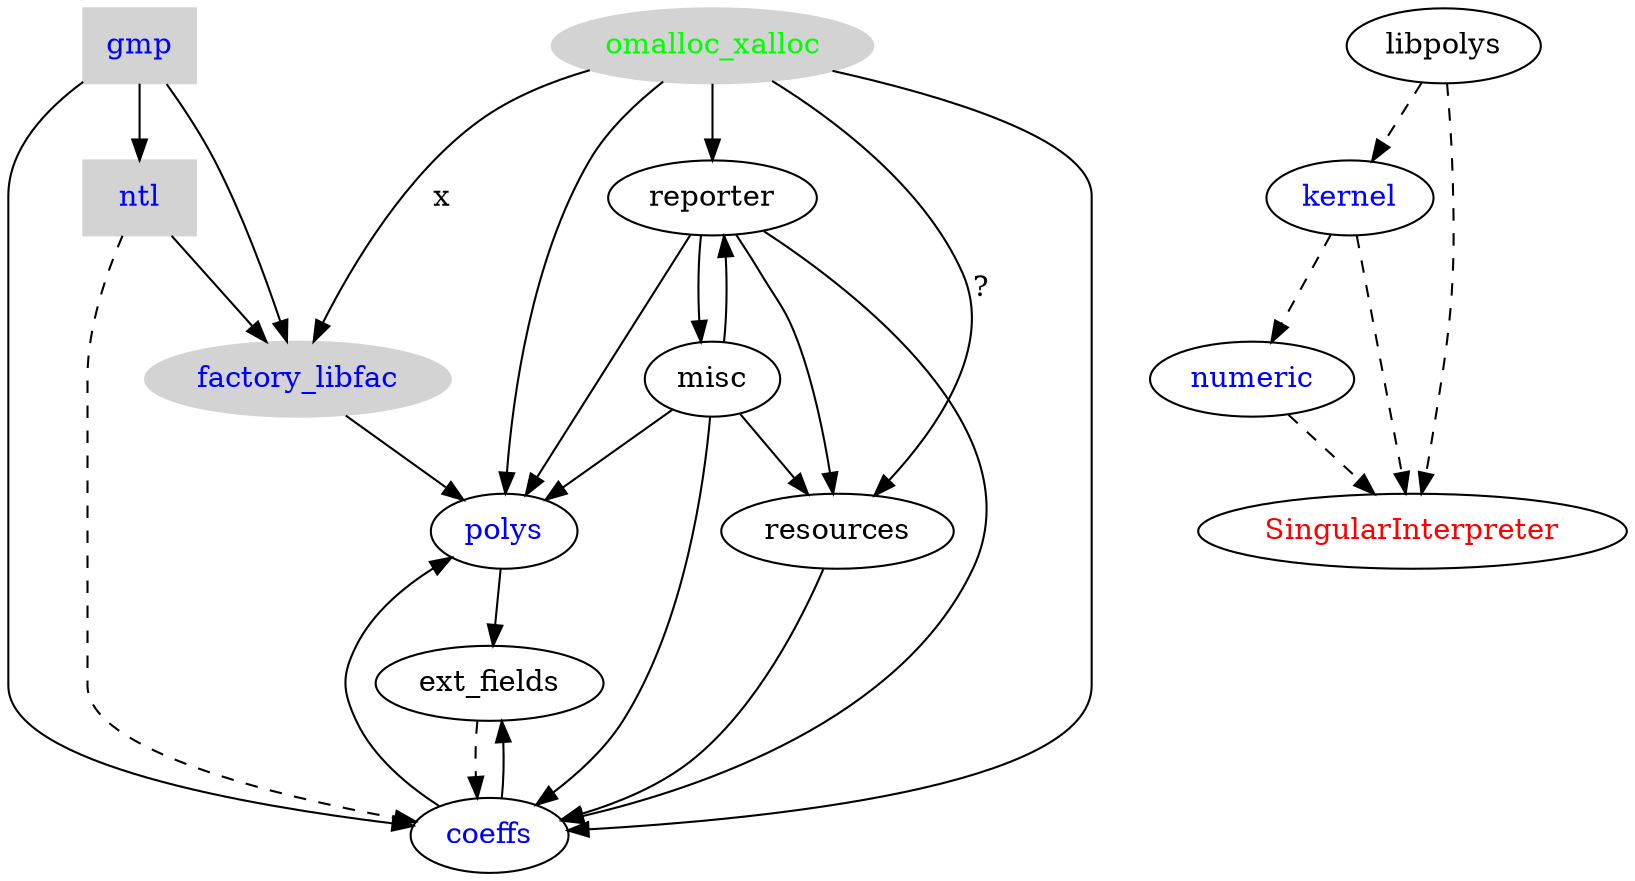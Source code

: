 digraph singular {
	gmp [ color=lightgrey, fontcolor=blue, style=filled, shape=box ];
	gmp -> ntl;
	gmp -> factory_libfac;
	gmp -> coeffs;
	ntl [ color=lightgrey, fontcolor=blue, style=filled, shape=box ];
	ntl -> factory_libfac;
	omalloc_xalloc [ color=lightgrey, fontcolor=green, style=filled ];
	omalloc_xalloc -> factory_libfac [label="x"];
	omalloc_xalloc -> reporter;
	omalloc_xalloc -> resources [label="?"];
	omalloc_xalloc -> coeffs;
	omalloc_xalloc -> polys;
	factory_libfac [ color=lightgrey, fontcolor=blue, style=filled ];
	factory_libfac -> polys;
	misc -> reporter;
	misc -> resources;
	misc -> coeffs;
	misc -> polys;
	reporter -> resources;
	reporter -> coeffs;
	reporter -> polys;
	reporter -> misc;	
	resources -> coeffs;
	polys -> ext_fields;
	coeffs -> ext_fields;	
        coeffs [ fontcolor=blue ];
	coeffs -> polys;
	edge [style=dashed];
	ntl -> coeffs;
	polys [ fontcolor=blue ];
	ext_fields -> coeffs;

        kernel [ fontcolor=blue ];

        libpolys -> kernel;
        numeric [ fontcolor=blue ];
	kernel -> numeric;
	kernel -> SingularInterpreter;
        SingularInterpreter [ fontcolor=red ];
        numeric -> SingularInterpreter;
        libpolys -> SingularInterpreter;
}

// dot -Tpng -o singular.png singular.dot

// boxed = third party
// filled = external
// blue = math
